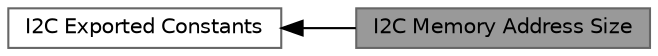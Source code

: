 digraph "I2C Memory Address Size"
{
 // LATEX_PDF_SIZE
  bgcolor="transparent";
  edge [fontname=Helvetica,fontsize=10,labelfontname=Helvetica,labelfontsize=10];
  node [fontname=Helvetica,fontsize=10,shape=box,height=0.2,width=0.4];
  rankdir=LR;
  Node2 [id="Node000002",label="I2C Exported Constants",height=0.2,width=0.4,color="grey40", fillcolor="white", style="filled",URL="$group__I2C__Exported__Constants.html",tooltip=" "];
  Node1 [id="Node000001",label="I2C Memory Address Size",height=0.2,width=0.4,color="gray40", fillcolor="grey60", style="filled", fontcolor="black",tooltip=" "];
  Node2->Node1 [shape=plaintext, dir="back", style="solid"];
}

